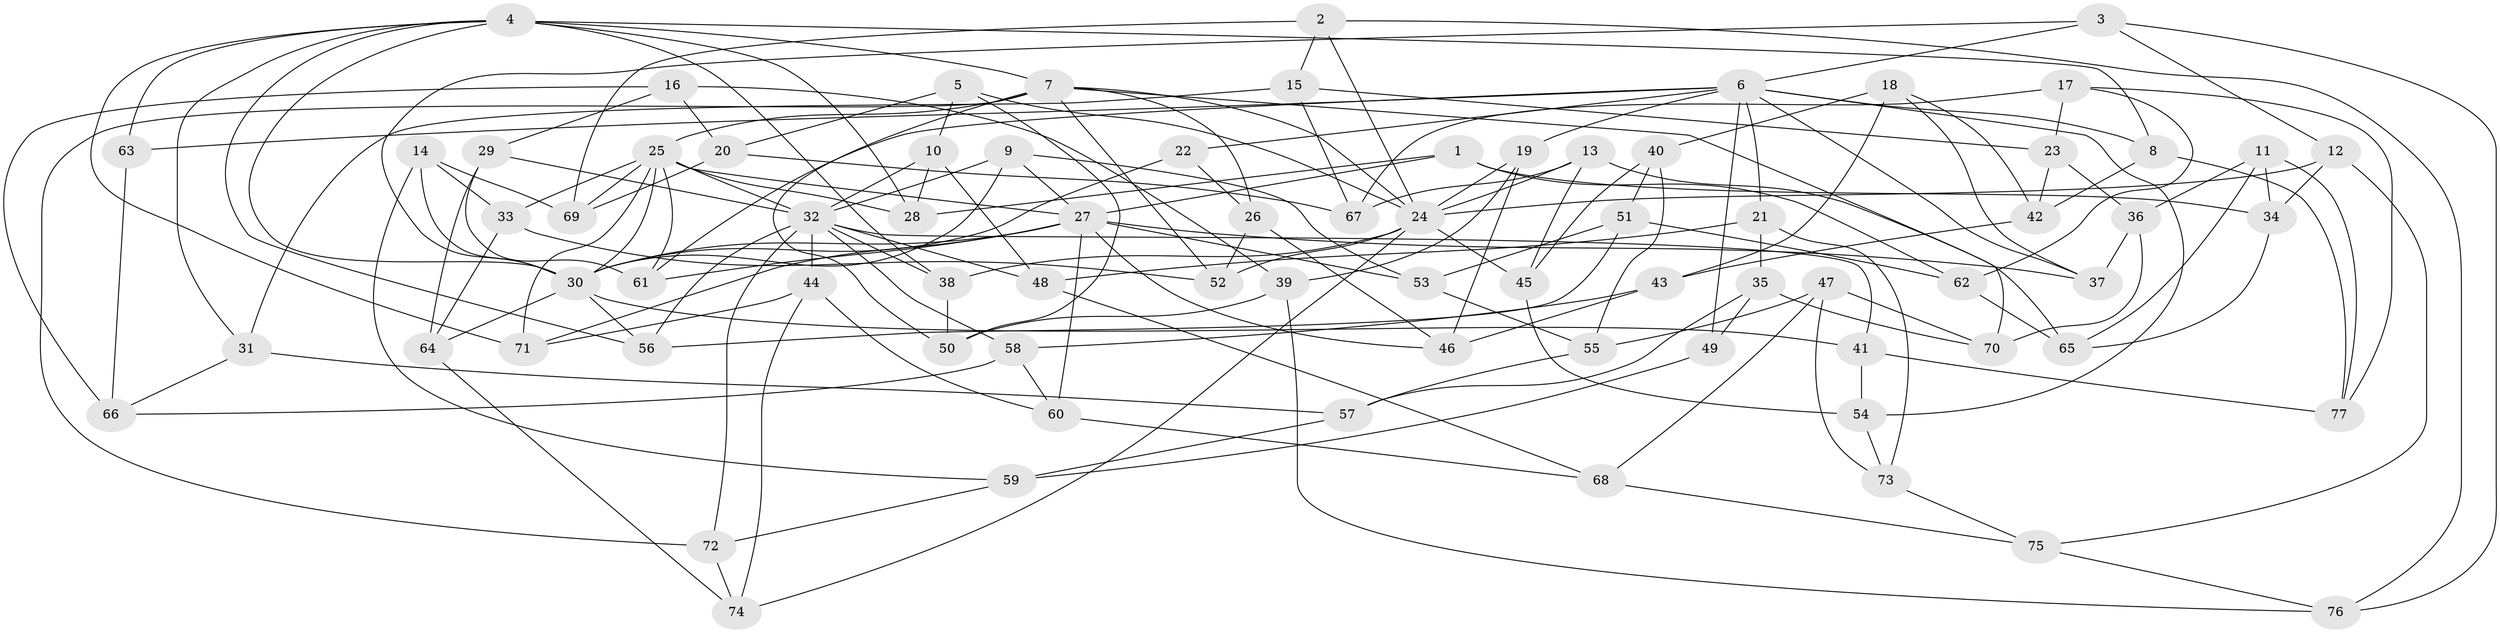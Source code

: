 // original degree distribution, {4: 1.0}
// Generated by graph-tools (version 1.1) at 2025/53/03/04/25 22:53:38]
// undirected, 77 vertices, 175 edges
graph export_dot {
  node [color=gray90,style=filled];
  1;
  2;
  3;
  4;
  5;
  6;
  7;
  8;
  9;
  10;
  11;
  12;
  13;
  14;
  15;
  16;
  17;
  18;
  19;
  20;
  21;
  22;
  23;
  24;
  25;
  26;
  27;
  28;
  29;
  30;
  31;
  32;
  33;
  34;
  35;
  36;
  37;
  38;
  39;
  40;
  41;
  42;
  43;
  44;
  45;
  46;
  47;
  48;
  49;
  50;
  51;
  52;
  53;
  54;
  55;
  56;
  57;
  58;
  59;
  60;
  61;
  62;
  63;
  64;
  65;
  66;
  67;
  68;
  69;
  70;
  71;
  72;
  73;
  74;
  75;
  76;
  77;
  1 -- 27 [weight=1.0];
  1 -- 28 [weight=1.0];
  1 -- 34 [weight=1.0];
  1 -- 62 [weight=1.0];
  2 -- 15 [weight=1.0];
  2 -- 24 [weight=1.0];
  2 -- 69 [weight=1.0];
  2 -- 76 [weight=1.0];
  3 -- 6 [weight=1.0];
  3 -- 12 [weight=1.0];
  3 -- 30 [weight=1.0];
  3 -- 76 [weight=1.0];
  4 -- 7 [weight=1.0];
  4 -- 8 [weight=3.0];
  4 -- 28 [weight=1.0];
  4 -- 30 [weight=1.0];
  4 -- 31 [weight=1.0];
  4 -- 38 [weight=1.0];
  4 -- 56 [weight=1.0];
  4 -- 63 [weight=2.0];
  4 -- 71 [weight=1.0];
  5 -- 10 [weight=1.0];
  5 -- 20 [weight=1.0];
  5 -- 24 [weight=1.0];
  5 -- 50 [weight=1.0];
  6 -- 8 [weight=1.0];
  6 -- 19 [weight=1.0];
  6 -- 21 [weight=1.0];
  6 -- 22 [weight=2.0];
  6 -- 37 [weight=1.0];
  6 -- 49 [weight=2.0];
  6 -- 54 [weight=1.0];
  6 -- 61 [weight=1.0];
  6 -- 63 [weight=1.0];
  7 -- 24 [weight=1.0];
  7 -- 25 [weight=1.0];
  7 -- 26 [weight=1.0];
  7 -- 50 [weight=1.0];
  7 -- 52 [weight=1.0];
  7 -- 70 [weight=1.0];
  7 -- 72 [weight=1.0];
  8 -- 42 [weight=1.0];
  8 -- 77 [weight=1.0];
  9 -- 27 [weight=1.0];
  9 -- 30 [weight=1.0];
  9 -- 32 [weight=1.0];
  9 -- 53 [weight=1.0];
  10 -- 28 [weight=1.0];
  10 -- 32 [weight=1.0];
  10 -- 48 [weight=1.0];
  11 -- 34 [weight=1.0];
  11 -- 36 [weight=1.0];
  11 -- 65 [weight=1.0];
  11 -- 77 [weight=1.0];
  12 -- 24 [weight=1.0];
  12 -- 34 [weight=1.0];
  12 -- 75 [weight=1.0];
  13 -- 24 [weight=1.0];
  13 -- 45 [weight=1.0];
  13 -- 65 [weight=1.0];
  13 -- 67 [weight=1.0];
  14 -- 30 [weight=1.0];
  14 -- 33 [weight=1.0];
  14 -- 59 [weight=1.0];
  14 -- 69 [weight=1.0];
  15 -- 23 [weight=1.0];
  15 -- 31 [weight=1.0];
  15 -- 67 [weight=1.0];
  16 -- 20 [weight=1.0];
  16 -- 29 [weight=1.0];
  16 -- 39 [weight=1.0];
  16 -- 66 [weight=1.0];
  17 -- 23 [weight=1.0];
  17 -- 62 [weight=1.0];
  17 -- 67 [weight=1.0];
  17 -- 77 [weight=1.0];
  18 -- 37 [weight=1.0];
  18 -- 40 [weight=1.0];
  18 -- 42 [weight=1.0];
  18 -- 43 [weight=1.0];
  19 -- 24 [weight=1.0];
  19 -- 39 [weight=1.0];
  19 -- 46 [weight=1.0];
  20 -- 67 [weight=1.0];
  20 -- 69 [weight=1.0];
  21 -- 35 [weight=1.0];
  21 -- 48 [weight=1.0];
  21 -- 73 [weight=1.0];
  22 -- 26 [weight=1.0];
  22 -- 30 [weight=1.0];
  23 -- 36 [weight=1.0];
  23 -- 42 [weight=1.0];
  24 -- 38 [weight=1.0];
  24 -- 45 [weight=1.0];
  24 -- 52 [weight=1.0];
  24 -- 74 [weight=1.0];
  25 -- 27 [weight=1.0];
  25 -- 28 [weight=1.0];
  25 -- 30 [weight=1.0];
  25 -- 32 [weight=2.0];
  25 -- 33 [weight=1.0];
  25 -- 61 [weight=1.0];
  25 -- 69 [weight=1.0];
  25 -- 71 [weight=1.0];
  26 -- 46 [weight=1.0];
  26 -- 52 [weight=1.0];
  27 -- 30 [weight=1.0];
  27 -- 37 [weight=1.0];
  27 -- 46 [weight=1.0];
  27 -- 53 [weight=1.0];
  27 -- 60 [weight=1.0];
  27 -- 61 [weight=1.0];
  27 -- 71 [weight=1.0];
  29 -- 32 [weight=1.0];
  29 -- 61 [weight=1.0];
  29 -- 64 [weight=1.0];
  30 -- 41 [weight=1.0];
  30 -- 56 [weight=1.0];
  30 -- 64 [weight=1.0];
  31 -- 57 [weight=1.0];
  31 -- 66 [weight=1.0];
  32 -- 38 [weight=1.0];
  32 -- 41 [weight=1.0];
  32 -- 44 [weight=1.0];
  32 -- 48 [weight=1.0];
  32 -- 56 [weight=1.0];
  32 -- 58 [weight=1.0];
  32 -- 72 [weight=1.0];
  33 -- 52 [weight=1.0];
  33 -- 64 [weight=1.0];
  34 -- 65 [weight=1.0];
  35 -- 49 [weight=1.0];
  35 -- 57 [weight=1.0];
  35 -- 70 [weight=1.0];
  36 -- 37 [weight=1.0];
  36 -- 70 [weight=1.0];
  38 -- 50 [weight=1.0];
  39 -- 50 [weight=1.0];
  39 -- 76 [weight=1.0];
  40 -- 45 [weight=1.0];
  40 -- 51 [weight=1.0];
  40 -- 55 [weight=1.0];
  41 -- 54 [weight=1.0];
  41 -- 77 [weight=1.0];
  42 -- 43 [weight=1.0];
  43 -- 46 [weight=1.0];
  43 -- 58 [weight=1.0];
  44 -- 60 [weight=1.0];
  44 -- 71 [weight=1.0];
  44 -- 74 [weight=1.0];
  45 -- 54 [weight=1.0];
  47 -- 55 [weight=1.0];
  47 -- 68 [weight=1.0];
  47 -- 70 [weight=1.0];
  47 -- 73 [weight=1.0];
  48 -- 68 [weight=1.0];
  49 -- 59 [weight=1.0];
  51 -- 53 [weight=1.0];
  51 -- 56 [weight=1.0];
  51 -- 62 [weight=1.0];
  53 -- 55 [weight=1.0];
  54 -- 73 [weight=1.0];
  55 -- 57 [weight=1.0];
  57 -- 59 [weight=1.0];
  58 -- 60 [weight=1.0];
  58 -- 66 [weight=1.0];
  59 -- 72 [weight=1.0];
  60 -- 68 [weight=1.0];
  62 -- 65 [weight=1.0];
  63 -- 66 [weight=1.0];
  64 -- 74 [weight=1.0];
  68 -- 75 [weight=1.0];
  72 -- 74 [weight=1.0];
  73 -- 75 [weight=1.0];
  75 -- 76 [weight=1.0];
}
